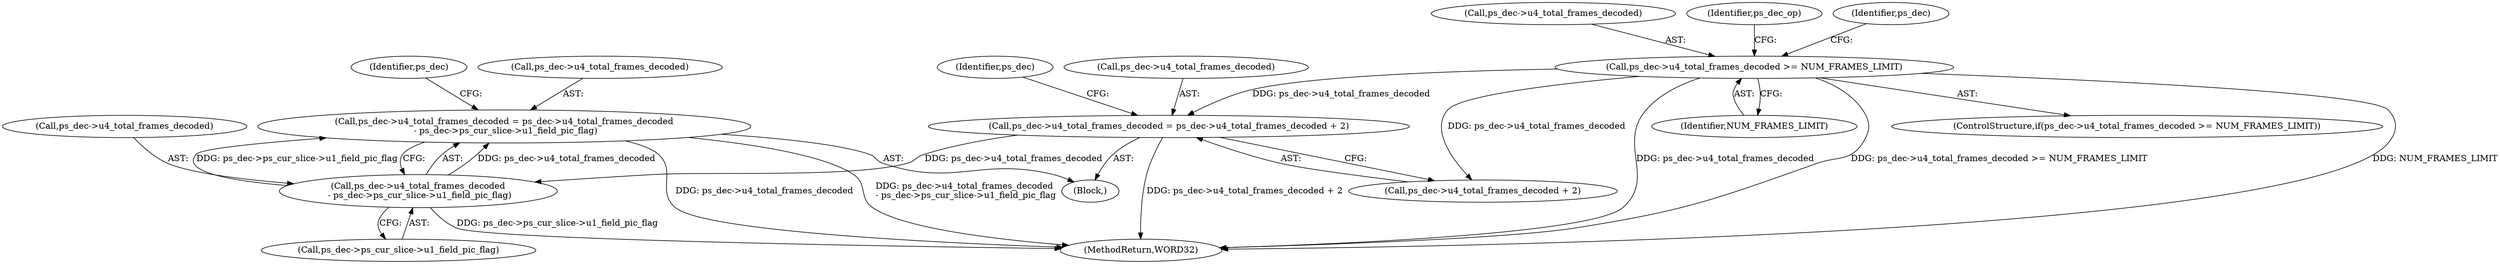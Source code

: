 digraph "0_Android_e629194c62a9a129ce378e08cb1059a8a53f1795@integer" {
"1001942" [label="(Call,ps_dec->u4_total_frames_decoded = ps_dec->u4_total_frames_decoded\n - ps_dec->ps_cur_slice->u1_field_pic_flag)"];
"1001946" [label="(Call,ps_dec->u4_total_frames_decoded\n - ps_dec->ps_cur_slice->u1_field_pic_flag)"];
"1001933" [label="(Call,ps_dec->u4_total_frames_decoded = ps_dec->u4_total_frames_decoded + 2)"];
"1000456" [label="(Call,ps_dec->u4_total_frames_decoded >= NUM_FRAMES_LIMIT)"];
"1001942" [label="(Call,ps_dec->u4_total_frames_decoded = ps_dec->u4_total_frames_decoded\n - ps_dec->ps_cur_slice->u1_field_pic_flag)"];
"1000457" [label="(Call,ps_dec->u4_total_frames_decoded)"];
"1001958" [label="(Identifier,ps_dec)"];
"1001946" [label="(Call,ps_dec->u4_total_frames_decoded\n - ps_dec->ps_cur_slice->u1_field_pic_flag)"];
"1000464" [label="(Identifier,ps_dec_op)"];
"1000471" [label="(Identifier,ps_dec)"];
"1001943" [label="(Call,ps_dec->u4_total_frames_decoded)"];
"1002124" [label="(MethodReturn,WORD32)"];
"1001944" [label="(Identifier,ps_dec)"];
"1000460" [label="(Identifier,NUM_FRAMES_LIMIT)"];
"1001937" [label="(Call,ps_dec->u4_total_frames_decoded + 2)"];
"1001934" [label="(Call,ps_dec->u4_total_frames_decoded)"];
"1001798" [label="(Block,)"];
"1001950" [label="(Call,ps_dec->ps_cur_slice->u1_field_pic_flag)"];
"1000455" [label="(ControlStructure,if(ps_dec->u4_total_frames_decoded >= NUM_FRAMES_LIMIT))"];
"1000456" [label="(Call,ps_dec->u4_total_frames_decoded >= NUM_FRAMES_LIMIT)"];
"1001933" [label="(Call,ps_dec->u4_total_frames_decoded = ps_dec->u4_total_frames_decoded + 2)"];
"1001947" [label="(Call,ps_dec->u4_total_frames_decoded)"];
"1001942" -> "1001798"  [label="AST: "];
"1001942" -> "1001946"  [label="CFG: "];
"1001943" -> "1001942"  [label="AST: "];
"1001946" -> "1001942"  [label="AST: "];
"1001958" -> "1001942"  [label="CFG: "];
"1001942" -> "1002124"  [label="DDG: ps_dec->u4_total_frames_decoded"];
"1001942" -> "1002124"  [label="DDG: ps_dec->u4_total_frames_decoded\n - ps_dec->ps_cur_slice->u1_field_pic_flag"];
"1001946" -> "1001942"  [label="DDG: ps_dec->u4_total_frames_decoded"];
"1001946" -> "1001942"  [label="DDG: ps_dec->ps_cur_slice->u1_field_pic_flag"];
"1001946" -> "1001950"  [label="CFG: "];
"1001947" -> "1001946"  [label="AST: "];
"1001950" -> "1001946"  [label="AST: "];
"1001946" -> "1002124"  [label="DDG: ps_dec->ps_cur_slice->u1_field_pic_flag"];
"1001933" -> "1001946"  [label="DDG: ps_dec->u4_total_frames_decoded"];
"1001933" -> "1001798"  [label="AST: "];
"1001933" -> "1001937"  [label="CFG: "];
"1001934" -> "1001933"  [label="AST: "];
"1001937" -> "1001933"  [label="AST: "];
"1001944" -> "1001933"  [label="CFG: "];
"1001933" -> "1002124"  [label="DDG: ps_dec->u4_total_frames_decoded + 2"];
"1000456" -> "1001933"  [label="DDG: ps_dec->u4_total_frames_decoded"];
"1000456" -> "1000455"  [label="AST: "];
"1000456" -> "1000460"  [label="CFG: "];
"1000457" -> "1000456"  [label="AST: "];
"1000460" -> "1000456"  [label="AST: "];
"1000464" -> "1000456"  [label="CFG: "];
"1000471" -> "1000456"  [label="CFG: "];
"1000456" -> "1002124"  [label="DDG: NUM_FRAMES_LIMIT"];
"1000456" -> "1002124"  [label="DDG: ps_dec->u4_total_frames_decoded"];
"1000456" -> "1002124"  [label="DDG: ps_dec->u4_total_frames_decoded >= NUM_FRAMES_LIMIT"];
"1000456" -> "1001937"  [label="DDG: ps_dec->u4_total_frames_decoded"];
}
